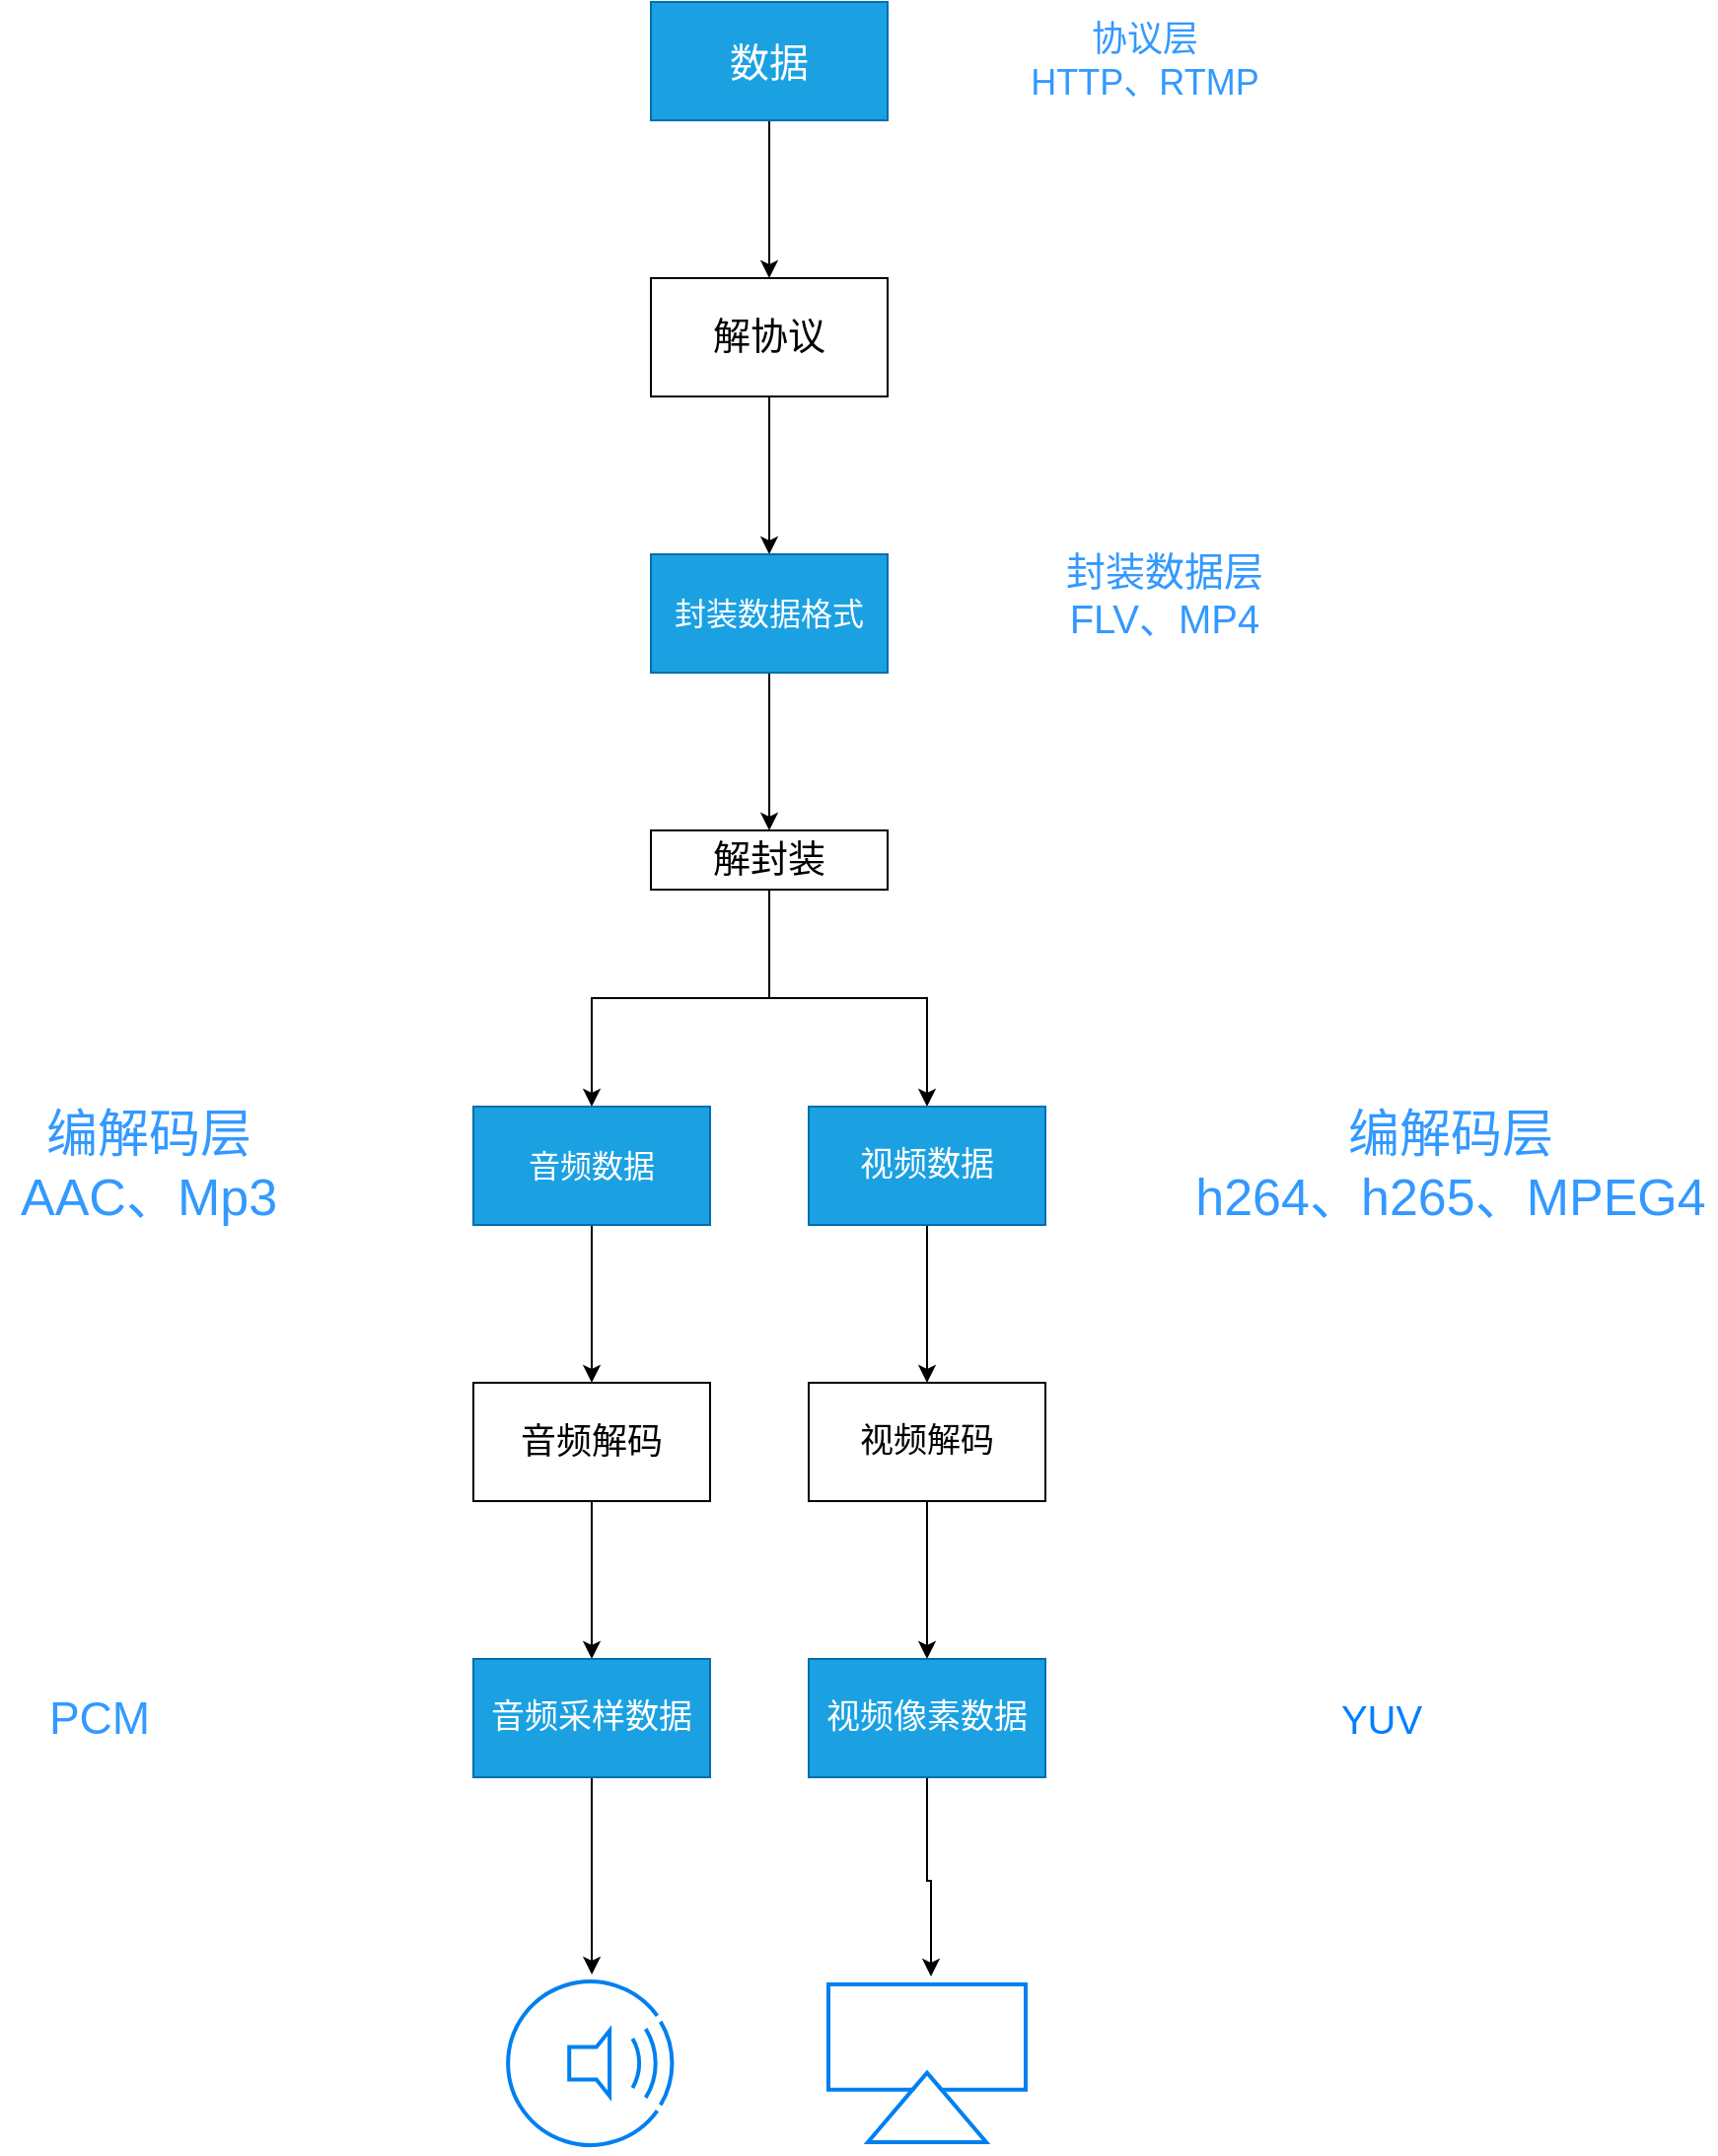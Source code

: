 <mxfile version="13.10.0" type="embed">
    <diagram id="DhgbOMzTf1fG5ZaioGR8" name="Page-1">
        <mxGraphModel dx="1862" dy="1720" grid="1" gridSize="10" guides="1" tooltips="1" connect="1" arrows="1" fold="1" page="1" pageScale="1" pageWidth="850" pageHeight="1100" math="0" shadow="0">
            <root>
                <mxCell id="0"/>
                <mxCell id="1" parent="0"/>
                <mxCell id="4" value="" style="edgeStyle=orthogonalEdgeStyle;rounded=0;orthogonalLoop=1;jettySize=auto;html=1;" edge="1" parent="1" source="2" target="3">
                    <mxGeometry relative="1" as="geometry"/>
                </mxCell>
                <mxCell id="2" value="数据" style="rounded=0;whiteSpace=wrap;html=1;fillColor=#1ba1e2;strokeColor=#006EAF;fontColor=#ffffff;fontSize=20;" vertex="1" parent="1">
                    <mxGeometry x="100" y="190" width="120" height="60" as="geometry"/>
                </mxCell>
                <mxCell id="6" value="" style="edgeStyle=orthogonalEdgeStyle;rounded=0;orthogonalLoop=1;jettySize=auto;html=1;" edge="1" parent="1" source="3" target="5">
                    <mxGeometry relative="1" as="geometry"/>
                </mxCell>
                <mxCell id="3" value="解协议" style="rounded=0;whiteSpace=wrap;html=1;fontSize=19;" vertex="1" parent="1">
                    <mxGeometry x="100" y="330" width="120" height="60" as="geometry"/>
                </mxCell>
                <mxCell id="8" value="" style="edgeStyle=orthogonalEdgeStyle;rounded=0;orthogonalLoop=1;jettySize=auto;html=1;" edge="1" parent="1" source="5" target="7">
                    <mxGeometry relative="1" as="geometry"/>
                </mxCell>
                <mxCell id="5" value="封装数据格式" style="rounded=0;whiteSpace=wrap;html=1;fillColor=#1ba1e2;strokeColor=#006EAF;fontColor=#ffffff;fontSize=16;" vertex="1" parent="1">
                    <mxGeometry x="100" y="470" width="120" height="60" as="geometry"/>
                </mxCell>
                <mxCell id="10" value="" style="edgeStyle=orthogonalEdgeStyle;rounded=0;orthogonalLoop=1;jettySize=auto;html=1;" edge="1" parent="1" source="7" target="9">
                    <mxGeometry relative="1" as="geometry"/>
                </mxCell>
                <mxCell id="12" value="" style="edgeStyle=orthogonalEdgeStyle;rounded=0;orthogonalLoop=1;jettySize=auto;html=1;" edge="1" parent="1" source="7" target="11">
                    <mxGeometry relative="1" as="geometry"/>
                </mxCell>
                <mxCell id="7" value="解封装" style="rounded=0;whiteSpace=wrap;html=1;fontSize=19;" vertex="1" parent="1">
                    <mxGeometry x="100" y="610" width="120" height="30" as="geometry"/>
                </mxCell>
                <mxCell id="14" value="" style="edgeStyle=orthogonalEdgeStyle;rounded=0;orthogonalLoop=1;jettySize=auto;html=1;" edge="1" parent="1" source="9" target="13">
                    <mxGeometry relative="1" as="geometry"/>
                </mxCell>
                <mxCell id="9" value="音频数据" style="rounded=0;whiteSpace=wrap;html=1;fillColor=#1ba1e2;strokeColor=#006EAF;fontColor=#ffffff;fontSize=16;" vertex="1" parent="1">
                    <mxGeometry x="10" y="750" width="120" height="60" as="geometry"/>
                </mxCell>
                <mxCell id="16" value="" style="edgeStyle=orthogonalEdgeStyle;rounded=0;orthogonalLoop=1;jettySize=auto;html=1;" edge="1" parent="1" source="11" target="15">
                    <mxGeometry relative="1" as="geometry"/>
                </mxCell>
                <mxCell id="11" value="视频数据" style="rounded=0;whiteSpace=wrap;html=1;fillColor=#1ba1e2;strokeColor=#006EAF;fontColor=#ffffff;fontSize=17;" vertex="1" parent="1">
                    <mxGeometry x="180" y="750" width="120" height="60" as="geometry"/>
                </mxCell>
                <mxCell id="18" value="" style="edgeStyle=orthogonalEdgeStyle;rounded=0;orthogonalLoop=1;jettySize=auto;html=1;" edge="1" parent="1" source="13" target="17">
                    <mxGeometry relative="1" as="geometry"/>
                </mxCell>
                <mxCell id="13" value="音频解码" style="rounded=0;whiteSpace=wrap;html=1;fontSize=18;" vertex="1" parent="1">
                    <mxGeometry x="10" y="890" width="120" height="60" as="geometry"/>
                </mxCell>
                <mxCell id="20" value="" style="edgeStyle=orthogonalEdgeStyle;rounded=0;orthogonalLoop=1;jettySize=auto;html=1;" edge="1" parent="1" source="15" target="19">
                    <mxGeometry relative="1" as="geometry"/>
                </mxCell>
                <mxCell id="15" value="视频解码" style="rounded=0;whiteSpace=wrap;html=1;fontSize=17;" vertex="1" parent="1">
                    <mxGeometry x="180" y="890" width="120" height="60" as="geometry"/>
                </mxCell>
                <mxCell id="22" value="" style="edgeStyle=orthogonalEdgeStyle;rounded=0;orthogonalLoop=1;jettySize=auto;html=1;" edge="1" parent="1" source="17" target="21">
                    <mxGeometry relative="1" as="geometry"/>
                </mxCell>
                <mxCell id="17" value="音频采样数据" style="rounded=0;whiteSpace=wrap;html=1;fillColor=#1ba1e2;strokeColor=#006EAF;fontColor=#ffffff;fontSize=17;" vertex="1" parent="1">
                    <mxGeometry x="10" y="1030" width="120" height="60" as="geometry"/>
                </mxCell>
                <mxCell id="24" style="edgeStyle=orthogonalEdgeStyle;rounded=0;orthogonalLoop=1;jettySize=auto;html=1;exitX=0.5;exitY=1;exitDx=0;exitDy=0;entryX=0.52;entryY=-0.05;entryDx=0;entryDy=0;entryPerimeter=0;" edge="1" parent="1" source="19" target="23">
                    <mxGeometry relative="1" as="geometry"/>
                </mxCell>
                <mxCell id="19" value="视频像素数据" style="whiteSpace=wrap;html=1;rounded=0;fillColor=#1ba1e2;strokeColor=#006EAF;fontColor=#ffffff;fontSize=17;" vertex="1" parent="1">
                    <mxGeometry x="180" y="1030" width="120" height="60" as="geometry"/>
                </mxCell>
                <mxCell id="21" value="" style="html=1;verticalLabelPosition=bottom;align=center;labelBackgroundColor=#ffffff;verticalAlign=top;strokeWidth=2;strokeColor=#0080F0;shadow=0;dashed=0;shape=mxgraph.ios7.icons.loud;" vertex="1" parent="1">
                    <mxGeometry x="27.35" y="1190" width="85.3" height="90" as="geometry"/>
                </mxCell>
                <mxCell id="23" value="" style="html=1;verticalLabelPosition=bottom;align=center;labelBackgroundColor=#ffffff;verticalAlign=top;strokeWidth=2;strokeColor=#0080F0;shadow=0;dashed=0;shape=mxgraph.ios7.icons.move_to_folder;" vertex="1" parent="1">
                    <mxGeometry x="190" y="1195" width="100" height="80" as="geometry"/>
                </mxCell>
                <mxCell id="25" value="协议层&lt;br style=&quot;font-size: 18px;&quot;&gt;HTTP、RTMP" style="text;html=1;align=center;verticalAlign=middle;resizable=0;points=[];autosize=1;fontColor=#3399FF;fontSize=18;" vertex="1" parent="1">
                    <mxGeometry x="285" y="195" width="130" height="50" as="geometry"/>
                </mxCell>
                <mxCell id="26" value="&lt;font color=&quot;#3399ff&quot;&gt;封装数据层&lt;br&gt;FLV、MP4&lt;/font&gt;" style="text;html=1;align=center;verticalAlign=middle;resizable=0;points=[];autosize=1;fontSize=20;fontColor=#0000FF;" vertex="1" parent="1">
                    <mxGeometry x="300" y="465" width="120" height="50" as="geometry"/>
                </mxCell>
                <mxCell id="28" value="&lt;font color=&quot;#3399ff&quot; style=&quot;font-size: 26px&quot;&gt;编解码层&lt;br&gt;AAC、Mp3&lt;/font&gt;" style="text;html=1;align=center;verticalAlign=middle;resizable=0;points=[];autosize=1;fontSize=20;fontColor=#0000FF;" vertex="1" parent="1">
                    <mxGeometry x="-230" y="750" width="150" height="60" as="geometry"/>
                </mxCell>
                <mxCell id="29" value="&lt;font color=&quot;#3399ff&quot; style=&quot;font-size: 26px&quot;&gt;编解码层&lt;br&gt;h264、h265、MPEG4&lt;br&gt;&lt;/font&gt;" style="text;html=1;align=center;verticalAlign=middle;resizable=0;points=[];autosize=1;fontSize=20;fontColor=#0000FF;" vertex="1" parent="1">
                    <mxGeometry x="370" y="750" width="270" height="60" as="geometry"/>
                </mxCell>
                <mxCell id="30" value="&lt;font color=&quot;#3399ff&quot; style=&quot;font-size: 23px;&quot;&gt;PCM&lt;/font&gt;" style="text;html=1;align=center;verticalAlign=middle;resizable=0;points=[];autosize=1;fontSize=23;fontColor=#0000FF;" vertex="1" parent="1">
                    <mxGeometry x="-215" y="1045" width="70" height="30" as="geometry"/>
                </mxCell>
                <mxCell id="31" value="&lt;font&gt;YUV&lt;/font&gt;" style="text;html=1;align=center;verticalAlign=middle;resizable=0;points=[];autosize=1;fontSize=20;fontColor=#007FFF;" vertex="1" parent="1">
                    <mxGeometry x="440" y="1045" width="60" height="30" as="geometry"/>
                </mxCell>
            </root>
        </mxGraphModel>
    </diagram>
</mxfile>